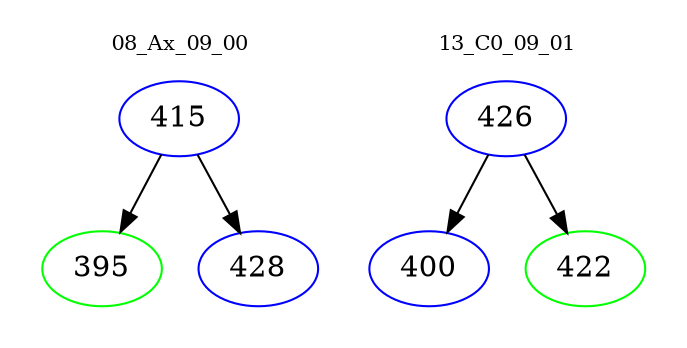 digraph{
subgraph cluster_0 {
color = white
label = "08_Ax_09_00";
fontsize=10;
T0_415 [label="415", color="blue"]
T0_415 -> T0_395 [color="black"]
T0_395 [label="395", color="green"]
T0_415 -> T0_428 [color="black"]
T0_428 [label="428", color="blue"]
}
subgraph cluster_1 {
color = white
label = "13_C0_09_01";
fontsize=10;
T1_426 [label="426", color="blue"]
T1_426 -> T1_400 [color="black"]
T1_400 [label="400", color="blue"]
T1_426 -> T1_422 [color="black"]
T1_422 [label="422", color="green"]
}
}
